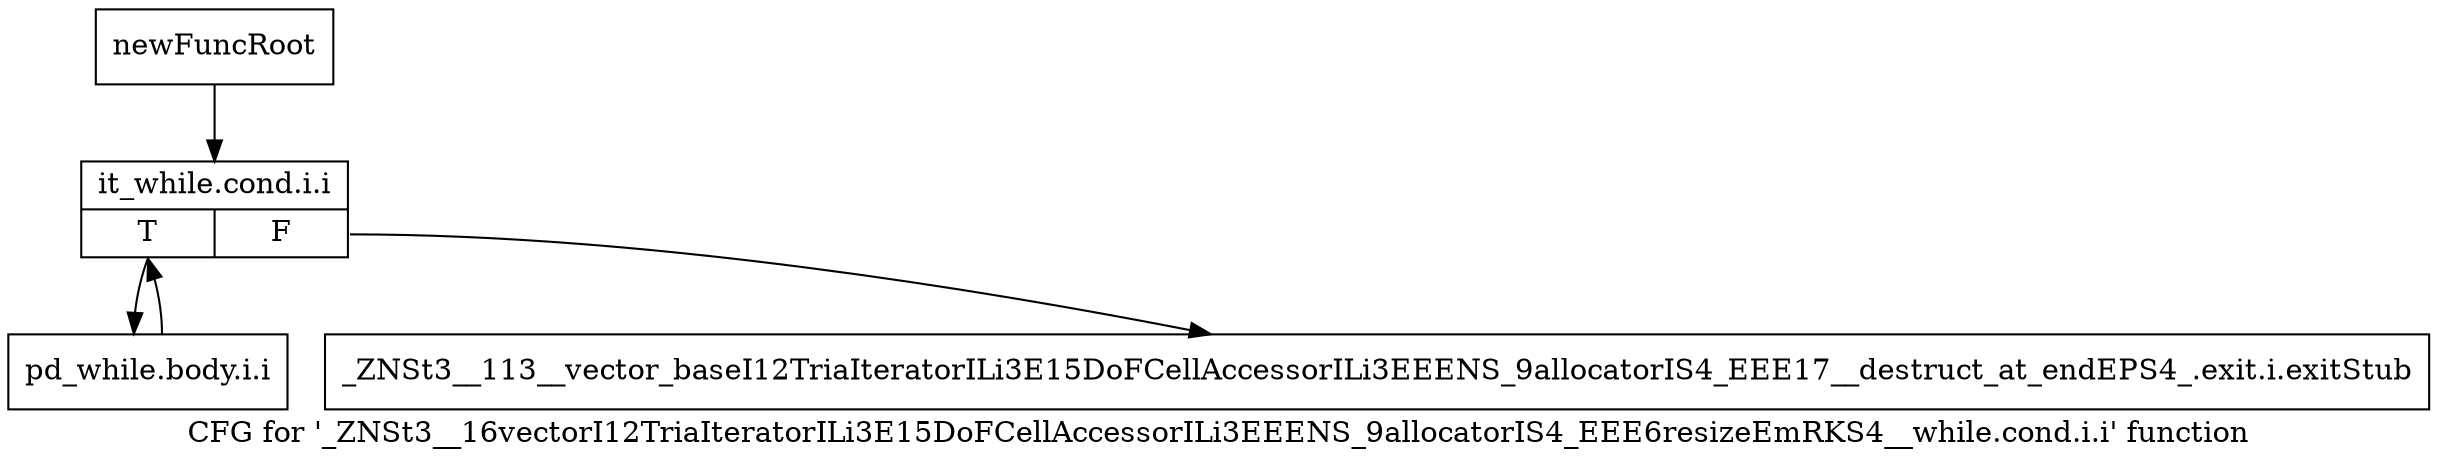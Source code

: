 digraph "CFG for '_ZNSt3__16vectorI12TriaIteratorILi3E15DoFCellAccessorILi3EEENS_9allocatorIS4_EEE6resizeEmRKS4__while.cond.i.i' function" {
	label="CFG for '_ZNSt3__16vectorI12TriaIteratorILi3E15DoFCellAccessorILi3EEENS_9allocatorIS4_EEE6resizeEmRKS4__while.cond.i.i' function";

	Node0x9481620 [shape=record,label="{newFuncRoot}"];
	Node0x9481620 -> Node0x94816c0;
	Node0x9481670 [shape=record,label="{_ZNSt3__113__vector_baseI12TriaIteratorILi3E15DoFCellAccessorILi3EEENS_9allocatorIS4_EEE17__destruct_at_endEPS4_.exit.i.exitStub}"];
	Node0x94816c0 [shape=record,label="{it_while.cond.i.i|{<s0>T|<s1>F}}"];
	Node0x94816c0:s0 -> Node0x9481710;
	Node0x94816c0:s1 -> Node0x9481670;
	Node0x9481710 [shape=record,label="{pd_while.body.i.i}"];
	Node0x9481710 -> Node0x94816c0;
}
